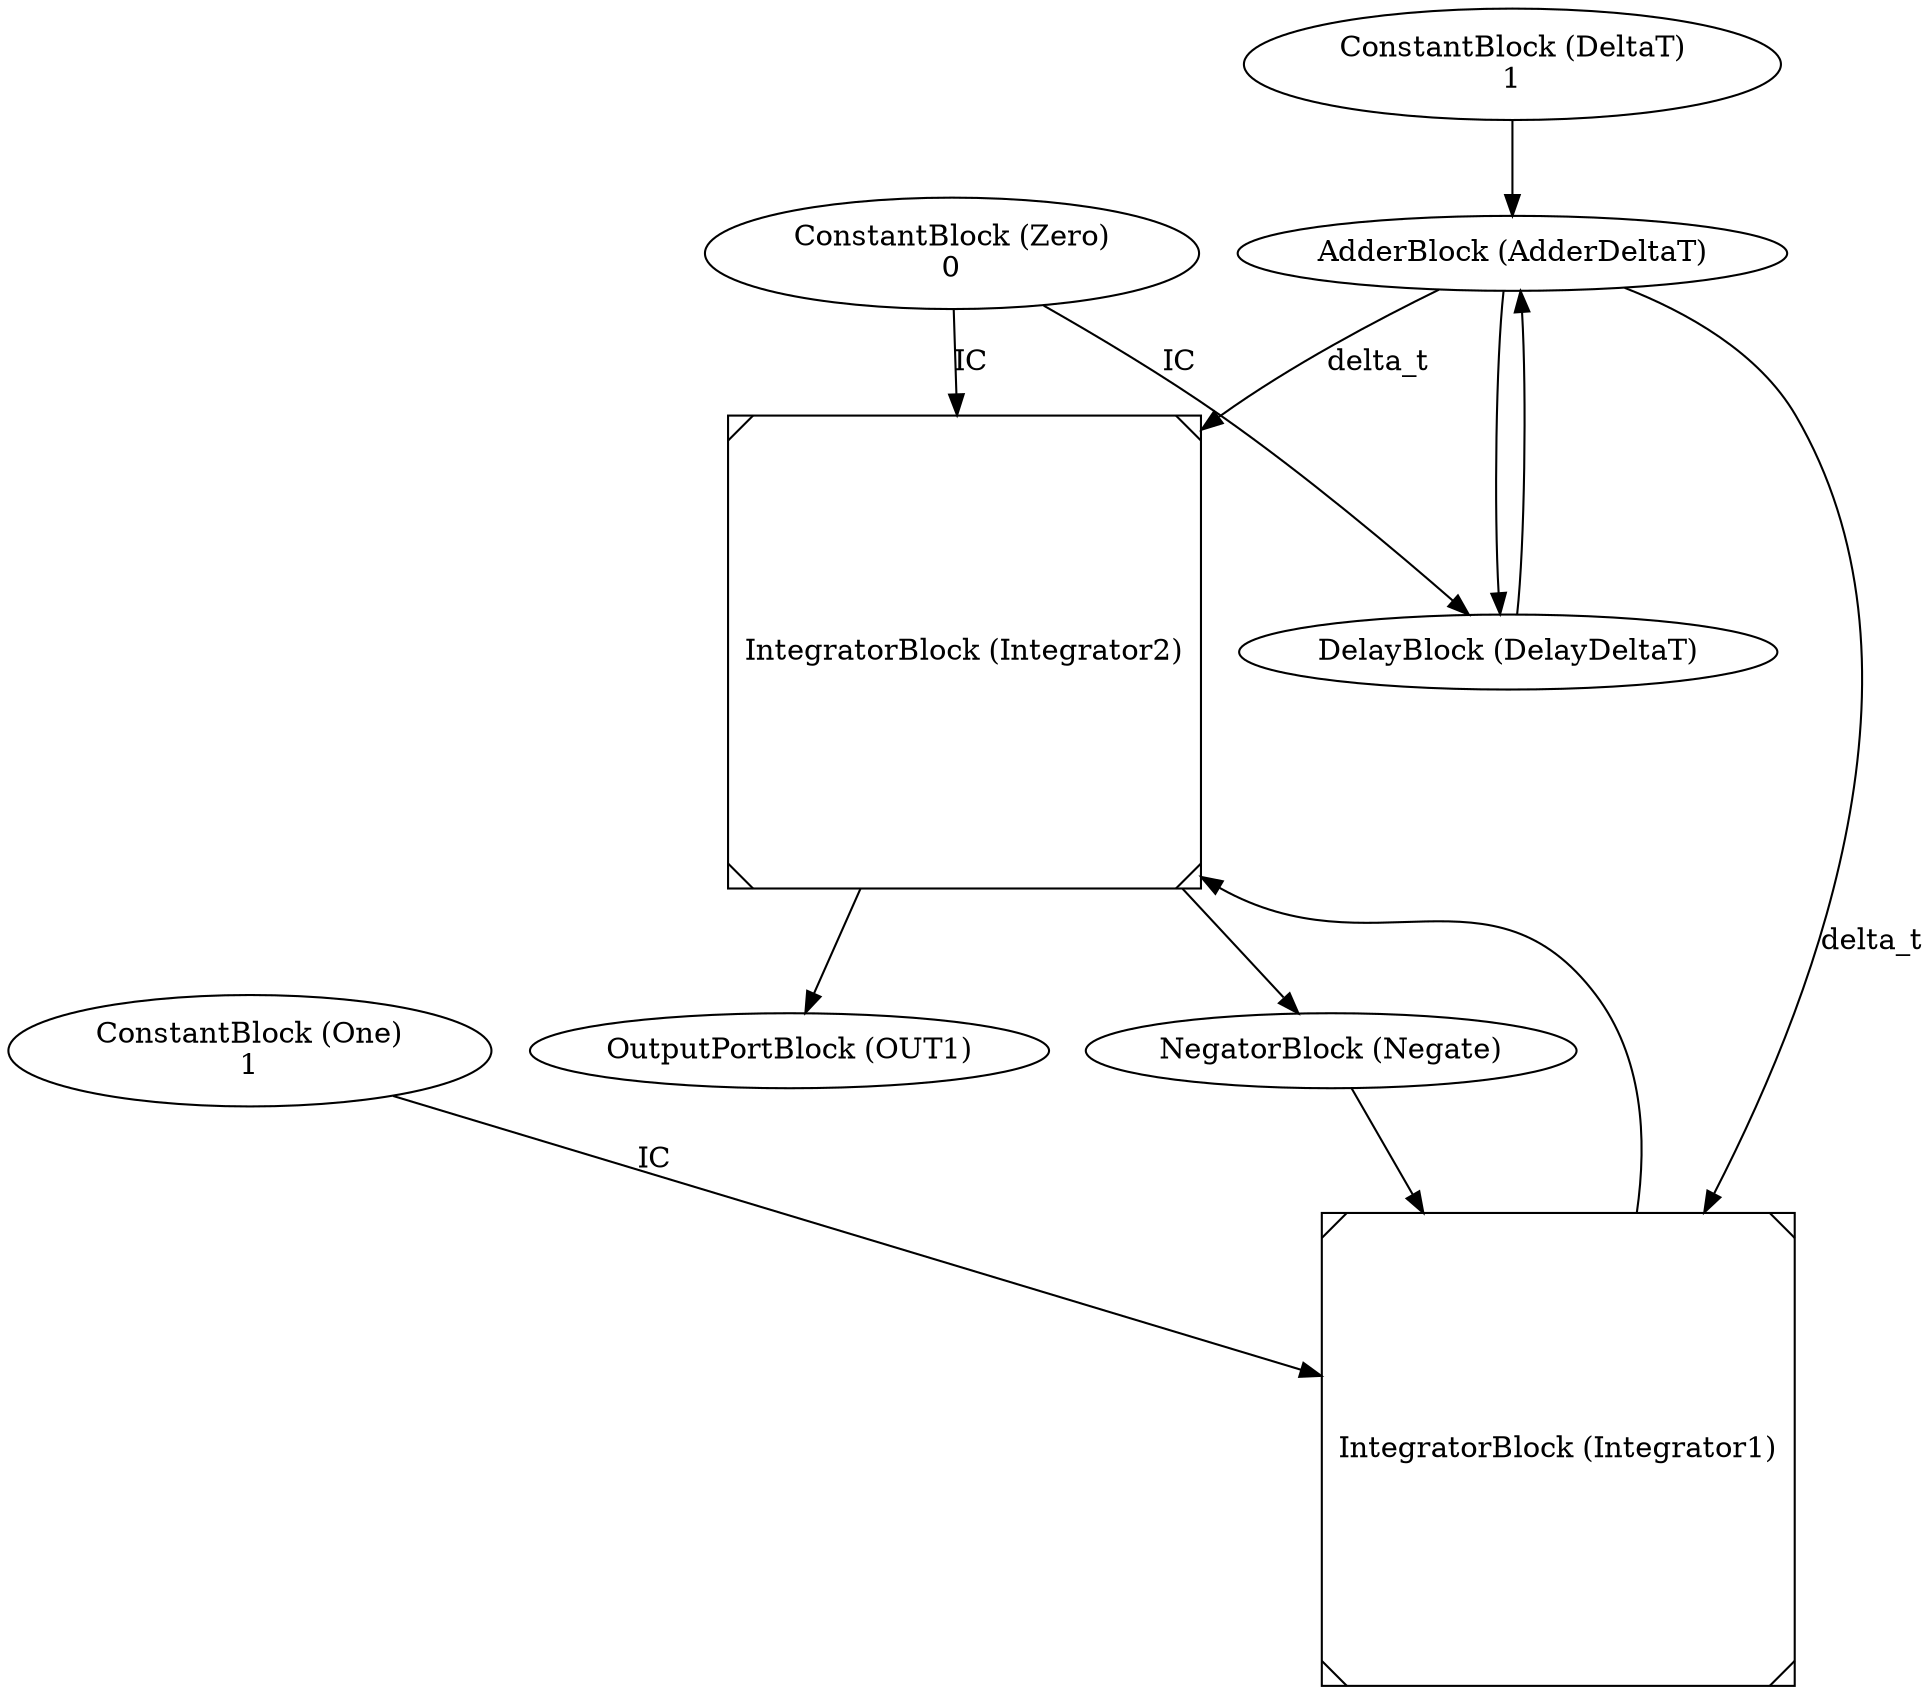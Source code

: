 digraph graphname
{OUT1 [label="OutputPortBlock (OUT1)"];
Integrator2 -> OUT1 [label=""];
Zero [label="ConstantBlock (Zero)\n0"];
One [label="ConstantBlock (One)\n1"];
DeltaT [label="ConstantBlock (DeltaT)\n1"];
Negate [label="NegatorBlock (Negate)"];
Integrator2 -> Negate [label=""];
Integrator1 [label="IntegratorBlock (Integrator1)",shape=Msquare];
AdderDeltaT -> Integrator1 [label="delta_t"];
One -> Integrator1 [label="IC"];
Negate -> Integrator1 [label=""];
Integrator2 [label="IntegratorBlock (Integrator2)",shape=Msquare];
AdderDeltaT -> Integrator2 [label="delta_t"];
Zero -> Integrator2 [label="IC"];
Integrator1 -> Integrator2 [label=""];
DelayDeltaT [label="DelayBlock (DelayDeltaT)"];
Zero -> DelayDeltaT [label="IC"];
AdderDeltaT -> DelayDeltaT [label=""];
AdderDeltaT [label="AdderBlock (AdderDeltaT)"];
DelayDeltaT -> AdderDeltaT [label=""];
DeltaT -> AdderDeltaT [label=""];

}